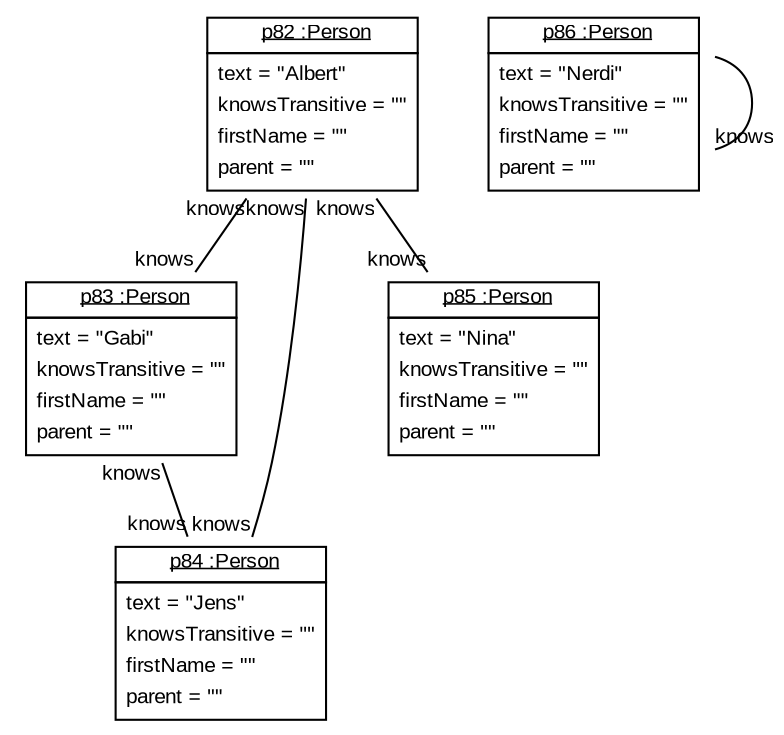 graph ObjectDiagram {
   node [shape = none, fontsize = 10, fontname = "Arial"];
   edge [fontsize = 10, fontname = "Arial"];
   compound=true;

p82 [label=<<table border='0' cellborder='1' cellspacing='0'> <tr> <td href="../examples/org/sdmlib/examples/m2m/Person.java"> <u>p82 :Person</u></td></tr><tr><td><table border='0' cellborder='0' cellspacing='0'><tr><td align='left'>text = "Albert"</td></tr><tr><td align='left'>knowsTransitive = ""</td></tr><tr><td align='left'>firstName = ""</td></tr><tr><td align='left'>parent = ""</td></tr></table></td></tr></table>>];
p83 [label=<<table border='0' cellborder='1' cellspacing='0'> <tr> <td href="../examples/org/sdmlib/examples/m2m/Person.java"> <u>p83 :Person</u></td></tr><tr><td><table border='0' cellborder='0' cellspacing='0'><tr><td align='left'>text = "Gabi"</td></tr><tr><td align='left'>knowsTransitive = ""</td></tr><tr><td align='left'>firstName = ""</td></tr><tr><td align='left'>parent = ""</td></tr></table></td></tr></table>>];
p84 [label=<<table border='0' cellborder='1' cellspacing='0'> <tr> <td href="../examples/org/sdmlib/examples/m2m/Person.java"> <u>p84 :Person</u></td></tr><tr><td><table border='0' cellborder='0' cellspacing='0'><tr><td align='left'>text = "Jens"</td></tr><tr><td align='left'>knowsTransitive = ""</td></tr><tr><td align='left'>firstName = ""</td></tr><tr><td align='left'>parent = ""</td></tr></table></td></tr></table>>];
p85 [label=<<table border='0' cellborder='1' cellspacing='0'> <tr> <td href="../examples/org/sdmlib/examples/m2m/Person.java"> <u>p85 :Person</u></td></tr><tr><td><table border='0' cellborder='0' cellspacing='0'><tr><td align='left'>text = "Nina"</td></tr><tr><td align='left'>knowsTransitive = ""</td></tr><tr><td align='left'>firstName = ""</td></tr><tr><td align='left'>parent = ""</td></tr></table></td></tr></table>>];
p86 [label=<<table border='0' cellborder='1' cellspacing='0'> <tr> <td href="../examples/org/sdmlib/examples/m2m/Person.java"> <u>p86 :Person</u></td></tr><tr><td><table border='0' cellborder='0' cellspacing='0'><tr><td align='left'>text = "Nerdi"</td></tr><tr><td align='left'>knowsTransitive = ""</td></tr><tr><td align='left'>firstName = ""</td></tr><tr><td align='left'>parent = ""</td></tr></table></td></tr></table>>];

p82 -- p83 [headlabel = "knows" taillabel = "knows"];
p82 -- p84 [headlabel = "knows" taillabel = "knows"];
p82 -- p85 [headlabel = "knows" taillabel = "knows"];
p83 -- p84 [headlabel = "knows" taillabel = "knows"];
p86 -- p86 [headlabel = "knows" taillabel = ""];
}
